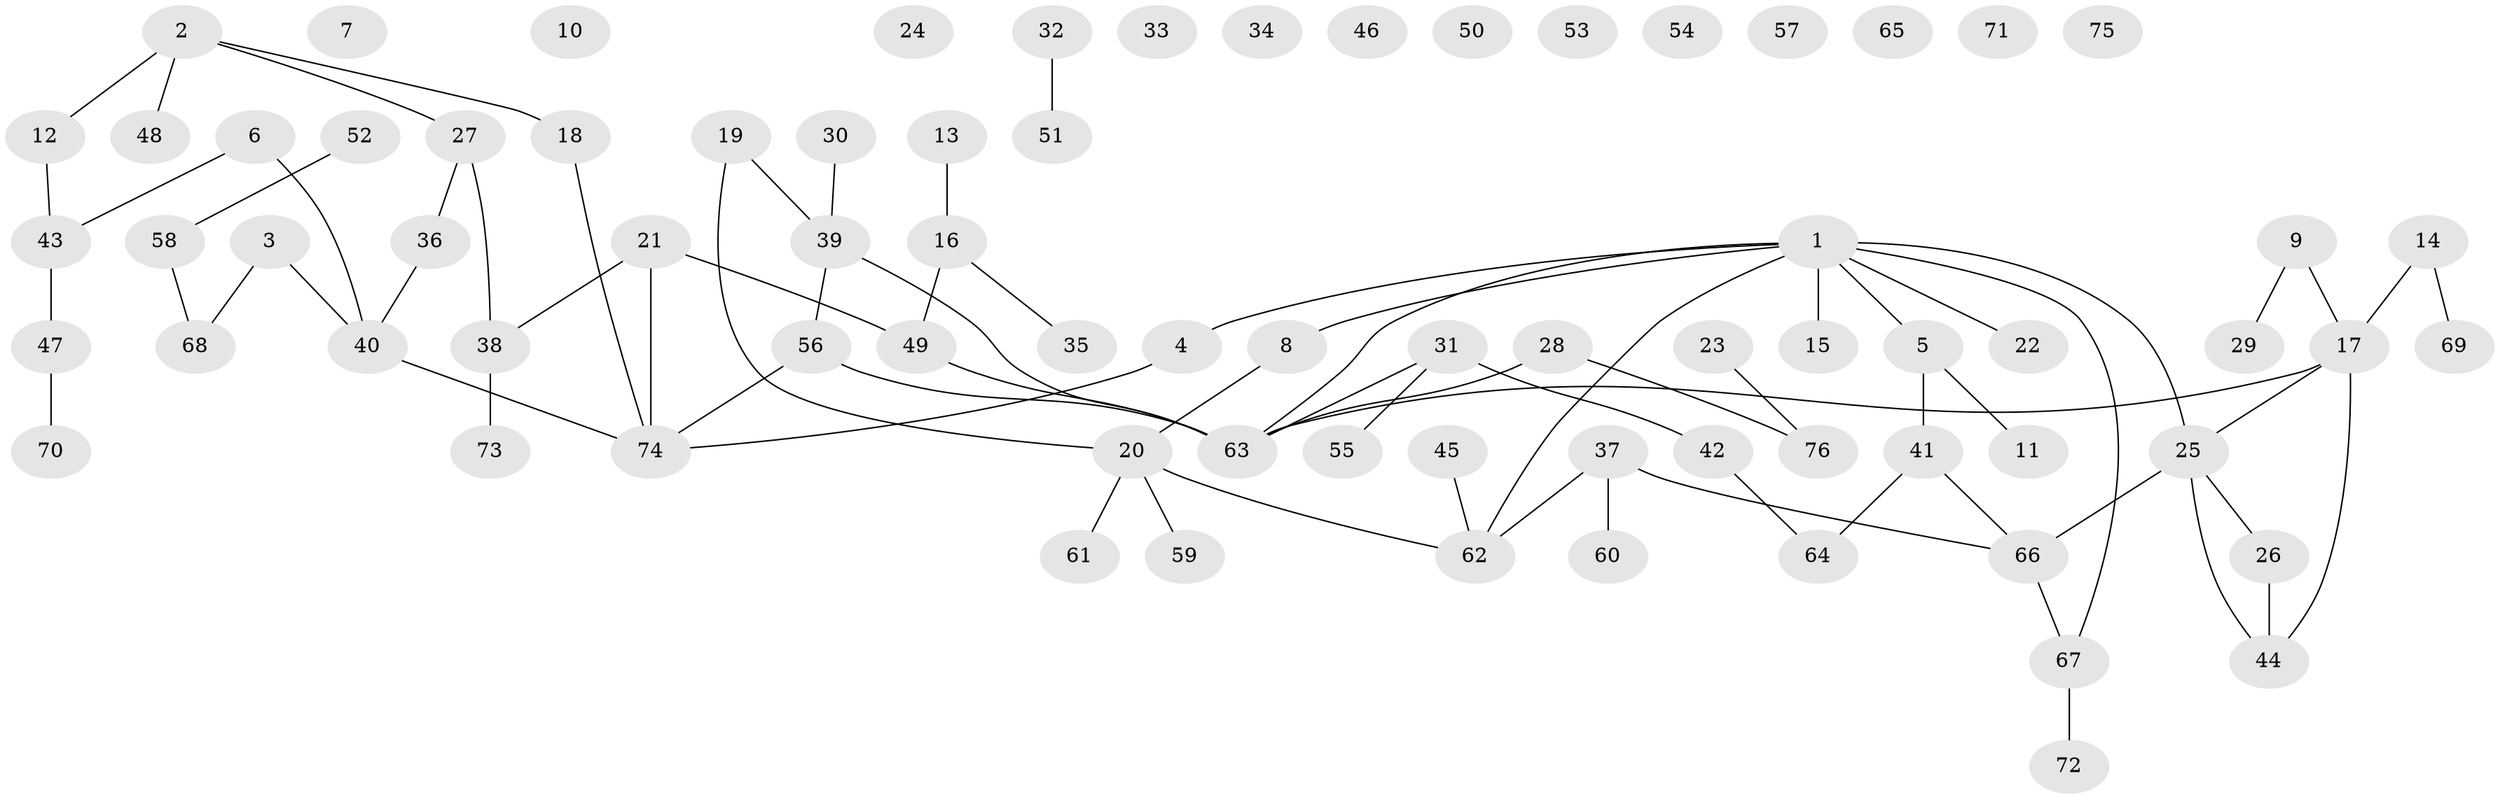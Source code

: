 // coarse degree distribution, {8: 0.022222222222222223, 4: 0.08888888888888889, 2: 0.17777777777777778, 0: 0.3111111111111111, 1: 0.28888888888888886, 3: 0.06666666666666667, 13: 0.022222222222222223, 5: 0.022222222222222223}
// Generated by graph-tools (version 1.1) at 2025/16/03/04/25 18:16:32]
// undirected, 76 vertices, 76 edges
graph export_dot {
graph [start="1"]
  node [color=gray90,style=filled];
  1;
  2;
  3;
  4;
  5;
  6;
  7;
  8;
  9;
  10;
  11;
  12;
  13;
  14;
  15;
  16;
  17;
  18;
  19;
  20;
  21;
  22;
  23;
  24;
  25;
  26;
  27;
  28;
  29;
  30;
  31;
  32;
  33;
  34;
  35;
  36;
  37;
  38;
  39;
  40;
  41;
  42;
  43;
  44;
  45;
  46;
  47;
  48;
  49;
  50;
  51;
  52;
  53;
  54;
  55;
  56;
  57;
  58;
  59;
  60;
  61;
  62;
  63;
  64;
  65;
  66;
  67;
  68;
  69;
  70;
  71;
  72;
  73;
  74;
  75;
  76;
  1 -- 4;
  1 -- 5;
  1 -- 8;
  1 -- 15;
  1 -- 22;
  1 -- 25;
  1 -- 62;
  1 -- 63;
  1 -- 67;
  2 -- 12;
  2 -- 18;
  2 -- 27;
  2 -- 48;
  3 -- 40;
  3 -- 68;
  4 -- 74;
  5 -- 11;
  5 -- 41;
  6 -- 40;
  6 -- 43;
  8 -- 20;
  9 -- 17;
  9 -- 29;
  12 -- 43;
  13 -- 16;
  14 -- 17;
  14 -- 69;
  16 -- 35;
  16 -- 49;
  17 -- 25;
  17 -- 44;
  17 -- 63;
  18 -- 74;
  19 -- 20;
  19 -- 39;
  20 -- 59;
  20 -- 61;
  20 -- 62;
  21 -- 38;
  21 -- 49;
  21 -- 74;
  23 -- 76;
  25 -- 26;
  25 -- 44;
  25 -- 66;
  26 -- 44;
  27 -- 36;
  27 -- 38;
  28 -- 63;
  28 -- 76;
  30 -- 39;
  31 -- 42;
  31 -- 55;
  31 -- 63;
  32 -- 51;
  36 -- 40;
  37 -- 60;
  37 -- 62;
  37 -- 66;
  38 -- 73;
  39 -- 56;
  39 -- 63;
  40 -- 74;
  41 -- 64;
  41 -- 66;
  42 -- 64;
  43 -- 47;
  45 -- 62;
  47 -- 70;
  49 -- 63;
  52 -- 58;
  56 -- 63;
  56 -- 74;
  58 -- 68;
  66 -- 67;
  67 -- 72;
}
